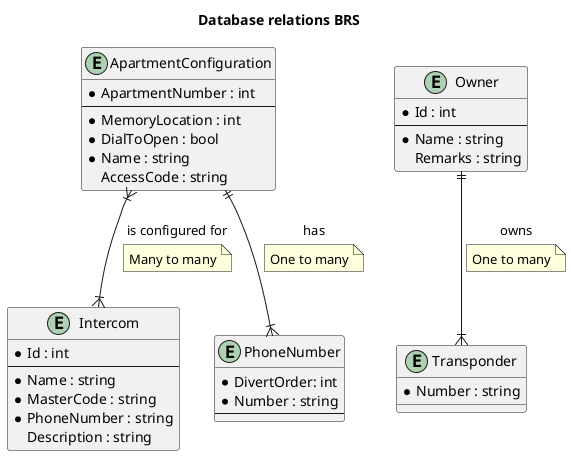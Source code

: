 @startuml
title
	Database relations BRS
end title

entity Intercom 
{
    * Id : int
    --
	* Name : string
	* MasterCode : string
	* PhoneNumber : string
	Description : string
}

entity PhoneNumber
{
	* DivertOrder: int
	* Number : string
	--
}

entity ApartmentConfiguration
{
	* ApartmentNumber : int
	--
	* MemoryLocation : int
	* DialToOpen : bool
	* Name : string
	AccessCode : string
}

entity Owner
{
	* Id : int
	--
	* Name : string	
	Remarks : string
}

entity Transponder
{
	* Number : string
}

Owner ||--|{ Transponder : owns
note on link : One to many

ApartmentConfiguration }|--|{ Intercom : is configured for
note on link : Many to many

ApartmentConfiguration ||--|{ PhoneNumber : has 
note on link: One to many 

@enduml

